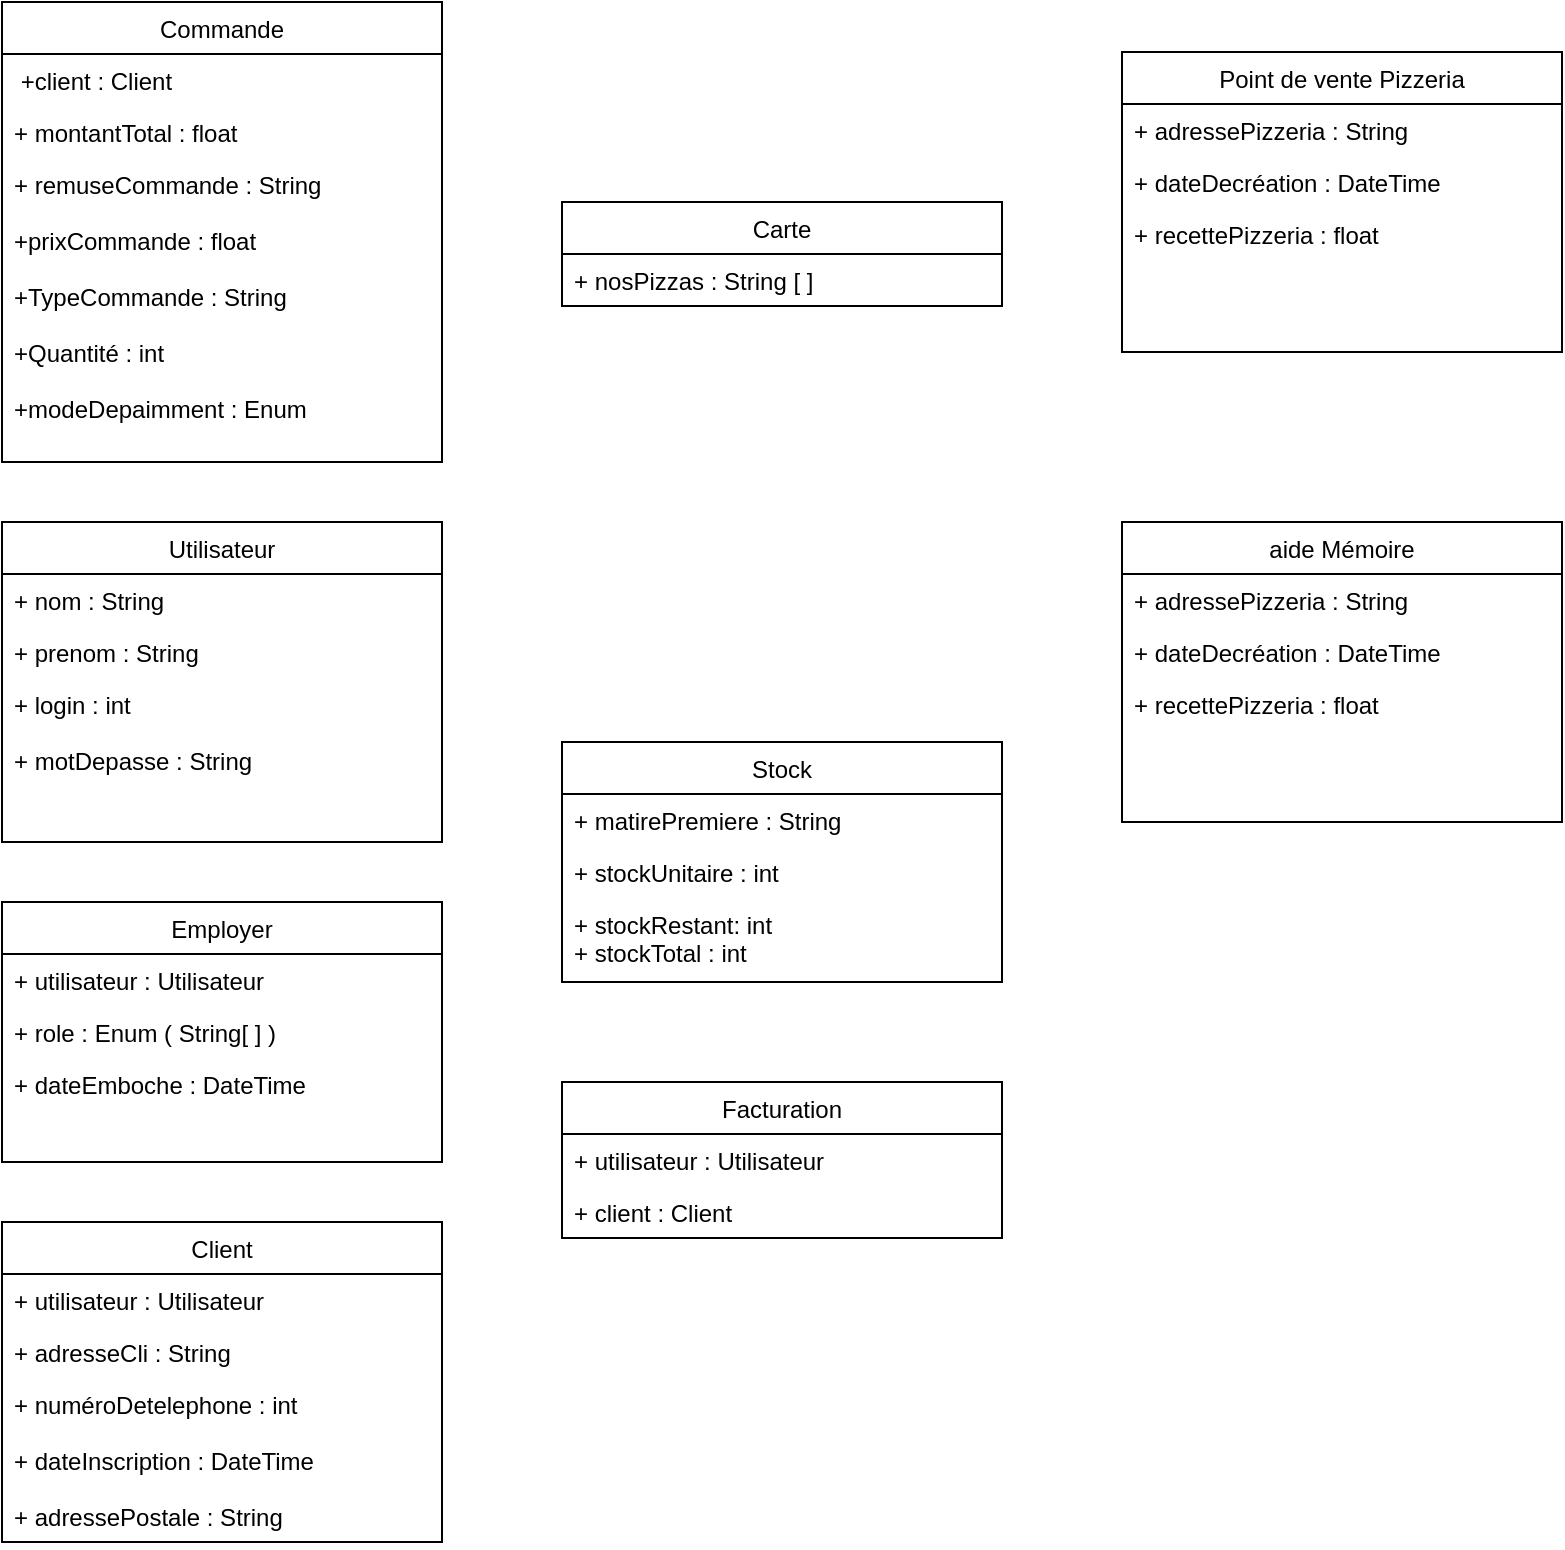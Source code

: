 <mxfile version="12.9.14" type="device"><diagram name="Page-1" id="e7e014a7-5840-1c2e-5031-d8a46d1fe8dd"><mxGraphModel dx="1038" dy="575" grid="1" gridSize="10" guides="1" tooltips="1" connect="1" arrows="1" fold="1" page="1" pageScale="1" pageWidth="1169" pageHeight="826" background="#ffffff" math="0" shadow="0"><root><mxCell id="0"/><mxCell id="1" parent="0"/><mxCell id="JDQQCIi6abkoGcPZw3Ar-1" value="Commande" style="swimlane;fontStyle=0;childLayout=stackLayout;horizontal=1;startSize=26;fillColor=none;horizontalStack=0;resizeParent=1;resizeParentMax=0;resizeLast=0;collapsible=1;marginBottom=0;" parent="1" vertex="1"><mxGeometry x="50" y="50" width="220" height="230" as="geometry"/></mxCell><mxCell id="JDQQCIi6abkoGcPZw3Ar-2" value=" +client : Client" style="text;strokeColor=none;fillColor=none;align=left;verticalAlign=top;spacingLeft=4;spacingRight=4;overflow=hidden;rotatable=0;points=[[0,0.5],[1,0.5]];portConstraint=eastwest;" parent="JDQQCIi6abkoGcPZw3Ar-1" vertex="1"><mxGeometry y="26" width="220" height="26" as="geometry"/></mxCell><mxCell id="JDQQCIi6abkoGcPZw3Ar-3" value="+ montantTotal : float" style="text;strokeColor=none;fillColor=none;align=left;verticalAlign=top;spacingLeft=4;spacingRight=4;overflow=hidden;rotatable=0;points=[[0,0.5],[1,0.5]];portConstraint=eastwest;" parent="JDQQCIi6abkoGcPZw3Ar-1" vertex="1"><mxGeometry y="52" width="220" height="26" as="geometry"/></mxCell><mxCell id="JDQQCIi6abkoGcPZw3Ar-4" value="+ remuseCommande : String&#xA;&#xA;+prixCommande : float&#xA;&#xA;+TypeCommande : String&#xA;&#xA;+Quantité : int &#xA;&#xA;+modeDepaimment : Enum " style="text;strokeColor=none;fillColor=none;align=left;verticalAlign=top;spacingLeft=4;spacingRight=4;overflow=hidden;rotatable=0;points=[[0,0.5],[1,0.5]];portConstraint=eastwest;" parent="JDQQCIi6abkoGcPZw3Ar-1" vertex="1"><mxGeometry y="78" width="220" height="152" as="geometry"/></mxCell><mxCell id="JDQQCIi6abkoGcPZw3Ar-13" value="Employer" style="swimlane;fontStyle=0;childLayout=stackLayout;horizontal=1;startSize=26;fillColor=none;horizontalStack=0;resizeParent=1;resizeParentMax=0;resizeLast=0;collapsible=1;marginBottom=0;" parent="1" vertex="1"><mxGeometry x="50" y="500" width="220" height="130" as="geometry"/></mxCell><mxCell id="JDQQCIi6abkoGcPZw3Ar-14" value="+ utilisateur : Utilisateur" style="text;strokeColor=none;fillColor=none;align=left;verticalAlign=top;spacingLeft=4;spacingRight=4;overflow=hidden;rotatable=0;points=[[0,0.5],[1,0.5]];portConstraint=eastwest;" parent="JDQQCIi6abkoGcPZw3Ar-13" vertex="1"><mxGeometry y="26" width="220" height="26" as="geometry"/></mxCell><mxCell id="JDQQCIi6abkoGcPZw3Ar-15" value="+ role : Enum ( String[ ] )" style="text;strokeColor=none;fillColor=none;align=left;verticalAlign=top;spacingLeft=4;spacingRight=4;overflow=hidden;rotatable=0;points=[[0,0.5],[1,0.5]];portConstraint=eastwest;" parent="JDQQCIi6abkoGcPZw3Ar-13" vertex="1"><mxGeometry y="52" width="220" height="26" as="geometry"/></mxCell><mxCell id="JDQQCIi6abkoGcPZw3Ar-16" value="+ dateEmboche : DateTime " style="text;strokeColor=none;fillColor=none;align=left;verticalAlign=top;spacingLeft=4;spacingRight=4;overflow=hidden;rotatable=0;points=[[0,0.5],[1,0.5]];portConstraint=eastwest;" parent="JDQQCIi6abkoGcPZw3Ar-13" vertex="1"><mxGeometry y="78" width="220" height="52" as="geometry"/></mxCell><mxCell id="1DNfPvjItEi5knSVD8Ai-1" value="Point de vente Pizzeria" style="swimlane;fontStyle=0;childLayout=stackLayout;horizontal=1;startSize=26;fillColor=none;horizontalStack=0;resizeParent=1;resizeParentMax=0;resizeLast=0;collapsible=1;marginBottom=0;" parent="1" vertex="1"><mxGeometry x="610" y="75" width="220" height="150" as="geometry"/></mxCell><mxCell id="1DNfPvjItEi5knSVD8Ai-2" value="+ adressePizzeria : String" style="text;strokeColor=none;fillColor=none;align=left;verticalAlign=top;spacingLeft=4;spacingRight=4;overflow=hidden;rotatable=0;points=[[0,0.5],[1,0.5]];portConstraint=eastwest;" parent="1DNfPvjItEi5knSVD8Ai-1" vertex="1"><mxGeometry y="26" width="220" height="26" as="geometry"/></mxCell><mxCell id="1DNfPvjItEi5knSVD8Ai-3" value="+ dateDecréation : DateTime" style="text;strokeColor=none;fillColor=none;align=left;verticalAlign=top;spacingLeft=4;spacingRight=4;overflow=hidden;rotatable=0;points=[[0,0.5],[1,0.5]];portConstraint=eastwest;" parent="1DNfPvjItEi5knSVD8Ai-1" vertex="1"><mxGeometry y="52" width="220" height="26" as="geometry"/></mxCell><mxCell id="1DNfPvjItEi5knSVD8Ai-4" value="+ recettePizzeria : float&#xA;&#xA;" style="text;strokeColor=none;fillColor=none;align=left;verticalAlign=top;spacingLeft=4;spacingRight=4;overflow=hidden;rotatable=0;points=[[0,0.5],[1,0.5]];portConstraint=eastwest;" parent="1DNfPvjItEi5knSVD8Ai-1" vertex="1"><mxGeometry y="78" width="220" height="72" as="geometry"/></mxCell><mxCell id="JDQQCIi6abkoGcPZw3Ar-25" value="Carte" style="swimlane;fontStyle=0;childLayout=stackLayout;horizontal=1;startSize=26;fillColor=none;horizontalStack=0;resizeParent=1;resizeParentMax=0;resizeLast=0;collapsible=1;marginBottom=0;" parent="1" vertex="1"><mxGeometry x="330" y="150" width="220" height="52" as="geometry"/></mxCell><mxCell id="JDQQCIi6abkoGcPZw3Ar-26" value="+ nosPizzas : String [ ]" style="text;strokeColor=none;fillColor=none;align=left;verticalAlign=top;spacingLeft=4;spacingRight=4;overflow=hidden;rotatable=0;points=[[0,0.5],[1,0.5]];portConstraint=eastwest;" parent="JDQQCIi6abkoGcPZw3Ar-25" vertex="1"><mxGeometry y="26" width="220" height="26" as="geometry"/></mxCell><mxCell id="JDQQCIi6abkoGcPZw3Ar-17" value="Client" style="swimlane;fontStyle=0;childLayout=stackLayout;horizontal=1;startSize=26;fillColor=none;horizontalStack=0;resizeParent=1;resizeParentMax=0;resizeLast=0;collapsible=1;marginBottom=0;" parent="1" vertex="1"><mxGeometry x="50" y="660" width="220" height="160" as="geometry"/></mxCell><mxCell id="JDQQCIi6abkoGcPZw3Ar-18" value="+ utilisateur : Utilisateur" style="text;strokeColor=none;fillColor=none;align=left;verticalAlign=top;spacingLeft=4;spacingRight=4;overflow=hidden;rotatable=0;points=[[0,0.5],[1,0.5]];portConstraint=eastwest;" parent="JDQQCIi6abkoGcPZw3Ar-17" vertex="1"><mxGeometry y="26" width="220" height="26" as="geometry"/></mxCell><mxCell id="JDQQCIi6abkoGcPZw3Ar-19" value="+ adresseCli : String" style="text;strokeColor=none;fillColor=none;align=left;verticalAlign=top;spacingLeft=4;spacingRight=4;overflow=hidden;rotatable=0;points=[[0,0.5],[1,0.5]];portConstraint=eastwest;" parent="JDQQCIi6abkoGcPZw3Ar-17" vertex="1"><mxGeometry y="52" width="220" height="26" as="geometry"/></mxCell><mxCell id="JDQQCIi6abkoGcPZw3Ar-20" value="+ numéroDetelephone : int  &#xA;&#xA;+ dateInscription : DateTime &#xA;&#xA;+ adressePostale : String &#xA;&#xA;" style="text;strokeColor=none;fillColor=none;align=left;verticalAlign=top;spacingLeft=4;spacingRight=4;overflow=hidden;rotatable=0;points=[[0,0.5],[1,0.5]];portConstraint=eastwest;" parent="JDQQCIi6abkoGcPZw3Ar-17" vertex="1"><mxGeometry y="78" width="220" height="82" as="geometry"/></mxCell><mxCell id="JDQQCIi6abkoGcPZw3Ar-29" value="Stock" style="swimlane;fontStyle=0;childLayout=stackLayout;horizontal=1;startSize=26;fillColor=none;horizontalStack=0;resizeParent=1;resizeParentMax=0;resizeLast=0;collapsible=1;marginBottom=0;" parent="1" vertex="1"><mxGeometry x="330" y="420" width="220" height="120" as="geometry"/></mxCell><mxCell id="JDQQCIi6abkoGcPZw3Ar-30" value="+ matirePremiere : String" style="text;strokeColor=none;fillColor=none;align=left;verticalAlign=top;spacingLeft=4;spacingRight=4;overflow=hidden;rotatable=0;points=[[0,0.5],[1,0.5]];portConstraint=eastwest;" parent="JDQQCIi6abkoGcPZw3Ar-29" vertex="1"><mxGeometry y="26" width="220" height="26" as="geometry"/></mxCell><mxCell id="JDQQCIi6abkoGcPZw3Ar-31" value="+ stockUnitaire : int" style="text;strokeColor=none;fillColor=none;align=left;verticalAlign=top;spacingLeft=4;spacingRight=4;overflow=hidden;rotatable=0;points=[[0,0.5],[1,0.5]];portConstraint=eastwest;" parent="JDQQCIi6abkoGcPZw3Ar-29" vertex="1"><mxGeometry y="52" width="220" height="26" as="geometry"/></mxCell><mxCell id="JDQQCIi6abkoGcPZw3Ar-32" value="+ stockRestant: int&#xA;+ stockTotal : int" style="text;strokeColor=none;fillColor=none;align=left;verticalAlign=top;spacingLeft=4;spacingRight=4;overflow=hidden;rotatable=0;points=[[0,0.5],[1,0.5]];portConstraint=eastwest;" parent="JDQQCIi6abkoGcPZw3Ar-29" vertex="1"><mxGeometry y="78" width="220" height="42" as="geometry"/></mxCell><mxCell id="JDQQCIi6abkoGcPZw3Ar-9" value="Utilisateur" style="swimlane;fontStyle=0;childLayout=stackLayout;horizontal=1;startSize=26;fillColor=none;horizontalStack=0;resizeParent=1;resizeParentMax=0;resizeLast=0;collapsible=1;marginBottom=0;" parent="1" vertex="1"><mxGeometry x="50" y="310" width="220" height="160" as="geometry"/></mxCell><mxCell id="JDQQCIi6abkoGcPZw3Ar-10" value="+ nom : String" style="text;strokeColor=none;fillColor=none;align=left;verticalAlign=top;spacingLeft=4;spacingRight=4;overflow=hidden;rotatable=0;points=[[0,0.5],[1,0.5]];portConstraint=eastwest;" parent="JDQQCIi6abkoGcPZw3Ar-9" vertex="1"><mxGeometry y="26" width="220" height="26" as="geometry"/></mxCell><mxCell id="JDQQCIi6abkoGcPZw3Ar-11" value="+ prenom : String" style="text;strokeColor=none;fillColor=none;align=left;verticalAlign=top;spacingLeft=4;spacingRight=4;overflow=hidden;rotatable=0;points=[[0,0.5],[1,0.5]];portConstraint=eastwest;" parent="JDQQCIi6abkoGcPZw3Ar-9" vertex="1"><mxGeometry y="52" width="220" height="26" as="geometry"/></mxCell><mxCell id="JDQQCIi6abkoGcPZw3Ar-12" value="+ login : int &#xA;&#xA;+ motDepasse : String&#xA; &#xA;&#xA;&#xA;&#xA;" style="text;strokeColor=none;fillColor=none;align=left;verticalAlign=top;spacingLeft=4;spacingRight=4;overflow=hidden;rotatable=0;points=[[0,0.5],[1,0.5]];portConstraint=eastwest;" parent="JDQQCIi6abkoGcPZw3Ar-9" vertex="1"><mxGeometry y="78" width="220" height="82" as="geometry"/></mxCell><mxCell id="JDQQCIi6abkoGcPZw3Ar-33" value="Facturation " style="swimlane;fontStyle=0;childLayout=stackLayout;horizontal=1;startSize=26;fillColor=none;horizontalStack=0;resizeParent=1;resizeParentMax=0;resizeLast=0;collapsible=1;marginBottom=0;" parent="1" vertex="1"><mxGeometry x="330" y="590" width="220" height="78" as="geometry"/></mxCell><mxCell id="JDQQCIi6abkoGcPZw3Ar-34" value="+ utilisateur : Utilisateur" style="text;strokeColor=none;fillColor=none;align=left;verticalAlign=top;spacingLeft=4;spacingRight=4;overflow=hidden;rotatable=0;points=[[0,0.5],[1,0.5]];portConstraint=eastwest;" parent="JDQQCIi6abkoGcPZw3Ar-33" vertex="1"><mxGeometry y="26" width="220" height="26" as="geometry"/></mxCell><mxCell id="JDQQCIi6abkoGcPZw3Ar-35" value="+ client : Client" style="text;strokeColor=none;fillColor=none;align=left;verticalAlign=top;spacingLeft=4;spacingRight=4;overflow=hidden;rotatable=0;points=[[0,0.5],[1,0.5]];portConstraint=eastwest;" parent="JDQQCIi6abkoGcPZw3Ar-33" vertex="1"><mxGeometry y="52" width="220" height="26" as="geometry"/></mxCell><mxCell id="1DNfPvjItEi5knSVD8Ai-5" value="aide Mémoire" style="swimlane;fontStyle=0;childLayout=stackLayout;horizontal=1;startSize=26;fillColor=none;horizontalStack=0;resizeParent=1;resizeParentMax=0;resizeLast=0;collapsible=1;marginBottom=0;" parent="1" vertex="1"><mxGeometry x="610" y="310" width="220" height="150" as="geometry"/></mxCell><mxCell id="1DNfPvjItEi5knSVD8Ai-6" value="+ adressePizzeria : String" style="text;strokeColor=none;fillColor=none;align=left;verticalAlign=top;spacingLeft=4;spacingRight=4;overflow=hidden;rotatable=0;points=[[0,0.5],[1,0.5]];portConstraint=eastwest;" parent="1DNfPvjItEi5knSVD8Ai-5" vertex="1"><mxGeometry y="26" width="220" height="26" as="geometry"/></mxCell><mxCell id="1DNfPvjItEi5knSVD8Ai-7" value="+ dateDecréation : DateTime" style="text;strokeColor=none;fillColor=none;align=left;verticalAlign=top;spacingLeft=4;spacingRight=4;overflow=hidden;rotatable=0;points=[[0,0.5],[1,0.5]];portConstraint=eastwest;" parent="1DNfPvjItEi5knSVD8Ai-5" vertex="1"><mxGeometry y="52" width="220" height="26" as="geometry"/></mxCell><mxCell id="1DNfPvjItEi5knSVD8Ai-8" value="+ recettePizzeria : float&#xA;&#xA;" style="text;strokeColor=none;fillColor=none;align=left;verticalAlign=top;spacingLeft=4;spacingRight=4;overflow=hidden;rotatable=0;points=[[0,0.5],[1,0.5]];portConstraint=eastwest;" parent="1DNfPvjItEi5knSVD8Ai-5" vertex="1"><mxGeometry y="78" width="220" height="72" as="geometry"/></mxCell></root></mxGraphModel></diagram></mxfile>